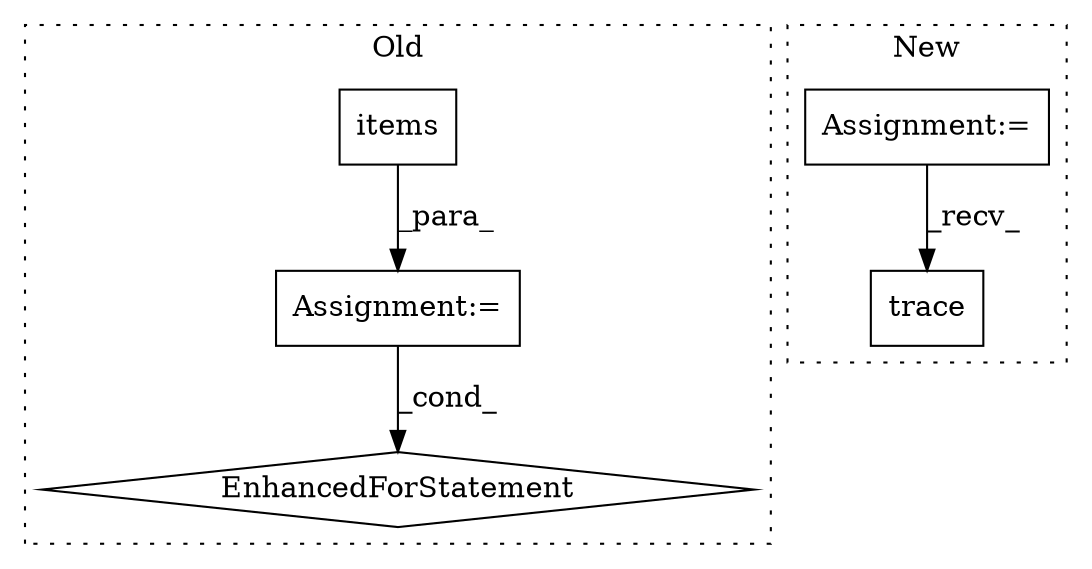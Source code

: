 digraph G {
subgraph cluster0 {
1 [label="items" a="32" s="10073" l="7" shape="box"];
3 [label="Assignment:=" a="7" s="9946,10080" l="73,2" shape="box"];
4 [label="EnhancedForStatement" a="70" s="9946,10080" l="73,2" shape="diamond"];
label = "Old";
style="dotted";
}
subgraph cluster1 {
2 [label="trace" a="32" s="10456,10526" l="6,1" shape="box"];
5 [label="Assignment:=" a="7" s="10189" l="6" shape="box"];
label = "New";
style="dotted";
}
1 -> 3 [label="_para_"];
3 -> 4 [label="_cond_"];
5 -> 2 [label="_recv_"];
}